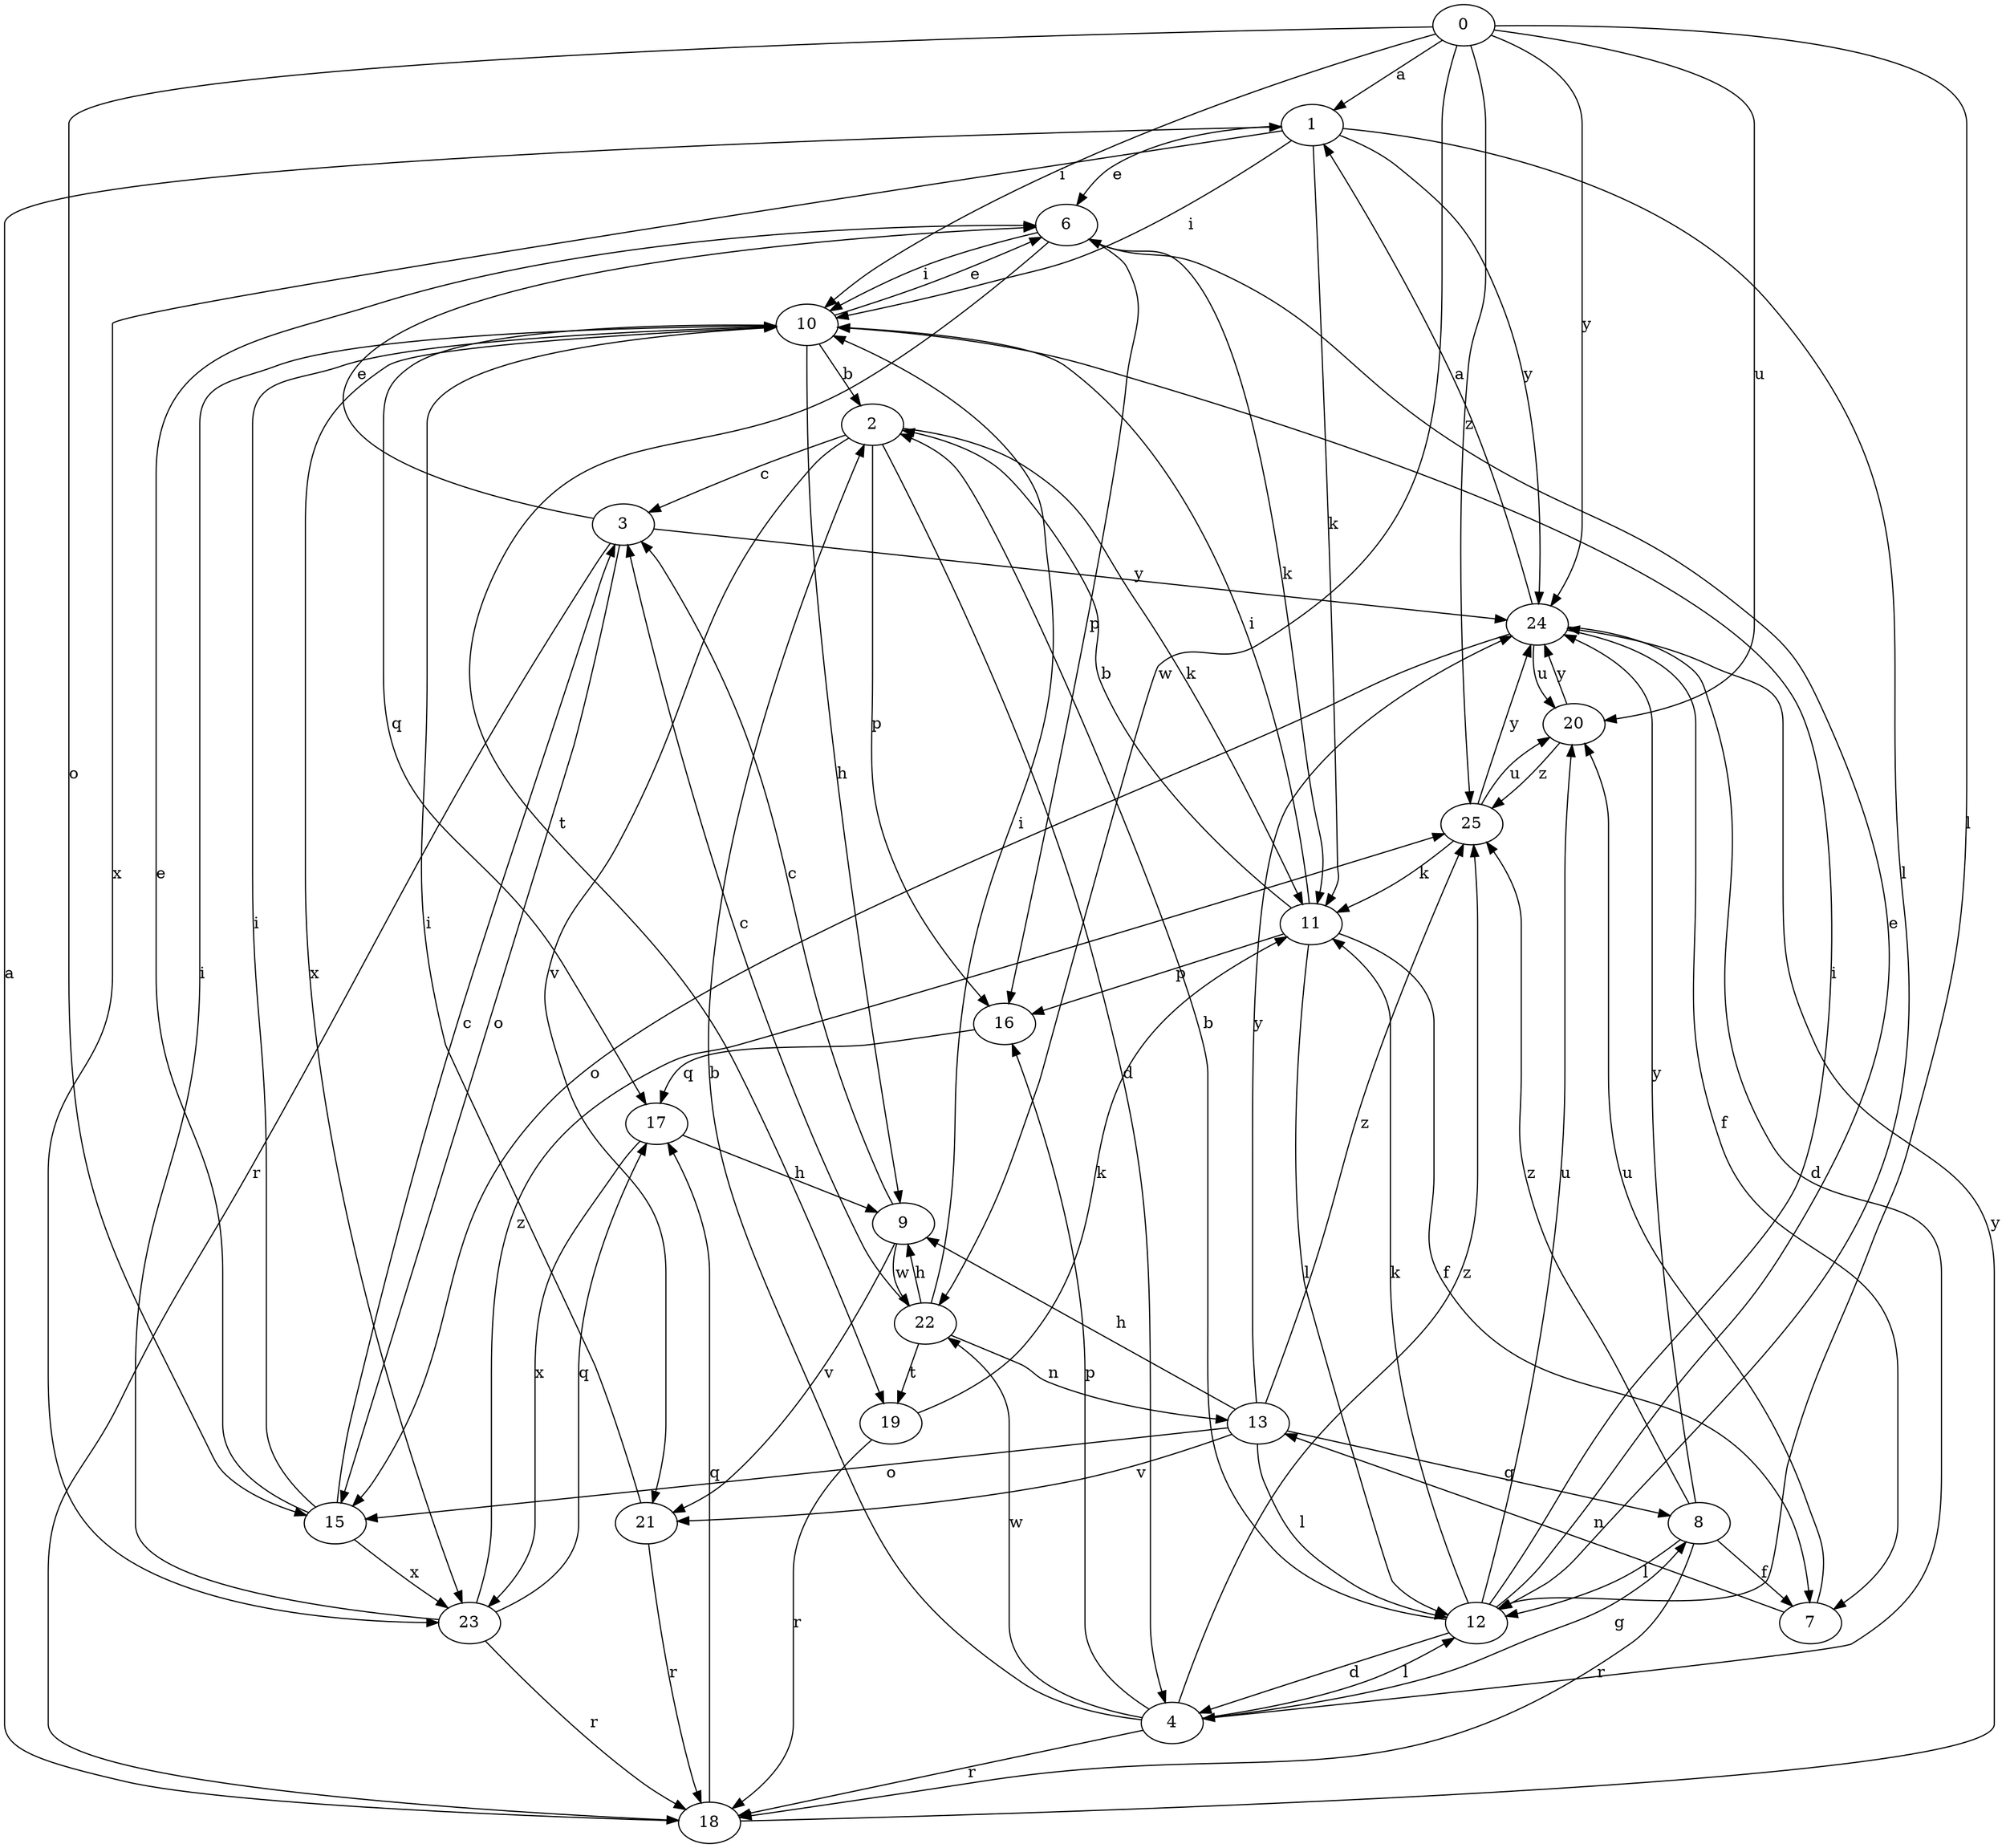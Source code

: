 strict digraph  {
0;
1;
2;
3;
4;
6;
7;
8;
9;
10;
11;
12;
13;
15;
16;
17;
18;
19;
20;
21;
22;
23;
24;
25;
0 -> 1  [label=a];
0 -> 10  [label=i];
0 -> 12  [label=l];
0 -> 15  [label=o];
0 -> 20  [label=u];
0 -> 22  [label=w];
0 -> 24  [label=y];
0 -> 25  [label=z];
1 -> 6  [label=e];
1 -> 10  [label=i];
1 -> 11  [label=k];
1 -> 12  [label=l];
1 -> 23  [label=x];
1 -> 24  [label=y];
2 -> 3  [label=c];
2 -> 4  [label=d];
2 -> 11  [label=k];
2 -> 16  [label=p];
2 -> 21  [label=v];
3 -> 6  [label=e];
3 -> 15  [label=o];
3 -> 18  [label=r];
3 -> 24  [label=y];
4 -> 2  [label=b];
4 -> 8  [label=g];
4 -> 12  [label=l];
4 -> 16  [label=p];
4 -> 18  [label=r];
4 -> 22  [label=w];
4 -> 25  [label=z];
6 -> 10  [label=i];
6 -> 11  [label=k];
6 -> 16  [label=p];
6 -> 19  [label=t];
7 -> 13  [label=n];
7 -> 20  [label=u];
8 -> 7  [label=f];
8 -> 12  [label=l];
8 -> 18  [label=r];
8 -> 24  [label=y];
8 -> 25  [label=z];
9 -> 3  [label=c];
9 -> 21  [label=v];
9 -> 22  [label=w];
10 -> 2  [label=b];
10 -> 6  [label=e];
10 -> 9  [label=h];
10 -> 17  [label=q];
10 -> 23  [label=x];
11 -> 2  [label=b];
11 -> 7  [label=f];
11 -> 10  [label=i];
11 -> 12  [label=l];
11 -> 16  [label=p];
12 -> 2  [label=b];
12 -> 4  [label=d];
12 -> 6  [label=e];
12 -> 10  [label=i];
12 -> 11  [label=k];
12 -> 20  [label=u];
13 -> 8  [label=g];
13 -> 9  [label=h];
13 -> 12  [label=l];
13 -> 15  [label=o];
13 -> 21  [label=v];
13 -> 24  [label=y];
13 -> 25  [label=z];
15 -> 3  [label=c];
15 -> 6  [label=e];
15 -> 10  [label=i];
15 -> 23  [label=x];
16 -> 17  [label=q];
17 -> 9  [label=h];
17 -> 23  [label=x];
18 -> 1  [label=a];
18 -> 17  [label=q];
18 -> 24  [label=y];
19 -> 11  [label=k];
19 -> 18  [label=r];
20 -> 24  [label=y];
20 -> 25  [label=z];
21 -> 10  [label=i];
21 -> 18  [label=r];
22 -> 3  [label=c];
22 -> 9  [label=h];
22 -> 10  [label=i];
22 -> 13  [label=n];
22 -> 19  [label=t];
23 -> 10  [label=i];
23 -> 17  [label=q];
23 -> 18  [label=r];
23 -> 25  [label=z];
24 -> 1  [label=a];
24 -> 4  [label=d];
24 -> 7  [label=f];
24 -> 15  [label=o];
24 -> 20  [label=u];
25 -> 11  [label=k];
25 -> 20  [label=u];
25 -> 24  [label=y];
}
